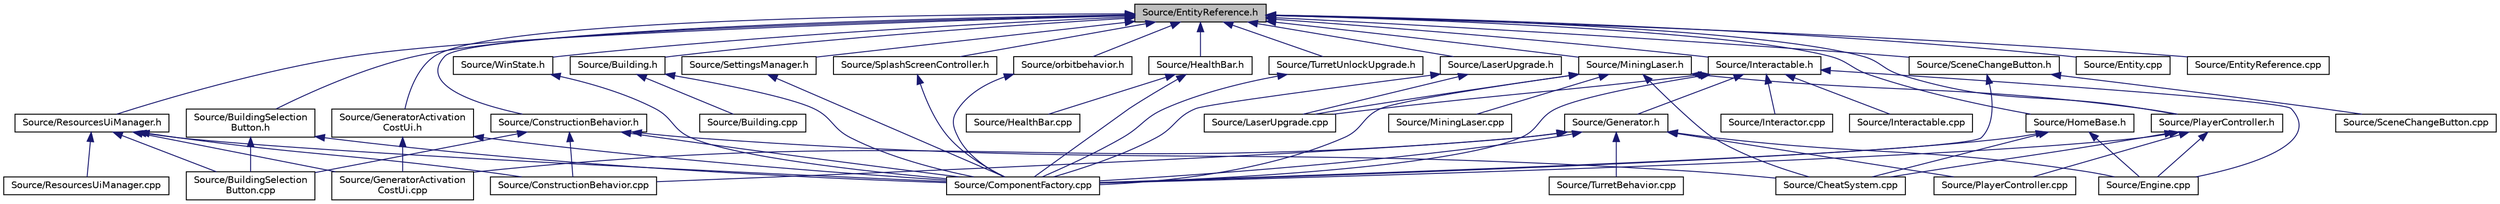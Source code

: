 digraph "Source/EntityReference.h"
{
 // LATEX_PDF_SIZE
  edge [fontname="Helvetica",fontsize="10",labelfontname="Helvetica",labelfontsize="10"];
  node [fontname="Helvetica",fontsize="10",shape=record];
  Node1 [label="Source/EntityReference.h",height=0.2,width=0.4,color="black", fillcolor="grey75", style="filled", fontcolor="black",tooltip="a reference to an Entity in the scene"];
  Node1 -> Node2 [dir="back",color="midnightblue",fontsize="10",style="solid"];
  Node2 [label="Source/Building.h",height=0.2,width=0.4,color="black", fillcolor="white", style="filled",URL="$Building_8h.html",tooltip="Building Component Class."];
  Node2 -> Node3 [dir="back",color="midnightblue",fontsize="10",style="solid"];
  Node3 [label="Source/Building.cpp",height=0.2,width=0.4,color="black", fillcolor="white", style="filled",URL="$Building_8cpp.html",tooltip="Building Component Class."];
  Node2 -> Node4 [dir="back",color="midnightblue",fontsize="10",style="solid"];
  Node4 [label="Source/ComponentFactory.cpp",height=0.2,width=0.4,color="black", fillcolor="white", style="filled",URL="$ComponentFactory_8cpp.html",tooltip="Definitions for the component factory class."];
  Node1 -> Node5 [dir="back",color="midnightblue",fontsize="10",style="solid"];
  Node5 [label="Source/BuildingSelection\lButton.h",height=0.2,width=0.4,color="black", fillcolor="white", style="filled",URL="$BuildingSelectionButton_8h.html",tooltip="button that selects which building the ConstructionManager should place"];
  Node5 -> Node6 [dir="back",color="midnightblue",fontsize="10",style="solid"];
  Node6 [label="Source/BuildingSelection\lButton.cpp",height=0.2,width=0.4,color="black", fillcolor="white", style="filled",URL="$BuildingSelectionButton_8cpp.html",tooltip="button that selects which building the ConstructionManager should place"];
  Node5 -> Node4 [dir="back",color="midnightblue",fontsize="10",style="solid"];
  Node1 -> Node7 [dir="back",color="midnightblue",fontsize="10",style="solid"];
  Node7 [label="Source/ConstructionBehavior.h",height=0.2,width=0.4,color="black", fillcolor="white", style="filled",URL="$ConstructionBehavior_8h.html",tooltip="handles the construction of towers and modification of terrain"];
  Node7 -> Node6 [dir="back",color="midnightblue",fontsize="10",style="solid"];
  Node7 -> Node8 [dir="back",color="midnightblue",fontsize="10",style="solid"];
  Node8 [label="Source/CheatSystem.cpp",height=0.2,width=0.4,color="black", fillcolor="white", style="filled",URL="$CheatSystem_8cpp.html",tooltip="CheatSystem Class definition."];
  Node7 -> Node4 [dir="back",color="midnightblue",fontsize="10",style="solid"];
  Node7 -> Node9 [dir="back",color="midnightblue",fontsize="10",style="solid"];
  Node9 [label="Source/ConstructionBehavior.cpp",height=0.2,width=0.4,color="black", fillcolor="white", style="filled",URL="$ConstructionBehavior_8cpp.html",tooltip="handles the construction of towers and modification of terrain"];
  Node1 -> Node10 [dir="back",color="midnightblue",fontsize="10",style="solid"];
  Node10 [label="Source/Entity.cpp",height=0.2,width=0.4,color="black", fillcolor="white", style="filled",URL="$Entity_8cpp.html",tooltip="Function definitions for the Entity class."];
  Node1 -> Node11 [dir="back",color="midnightblue",fontsize="10",style="solid"];
  Node11 [label="Source/EntityReference.cpp",height=0.2,width=0.4,color="black", fillcolor="white", style="filled",URL="$EntityReference_8cpp.html",tooltip="a reference to an Entity in the scene"];
  Node1 -> Node12 [dir="back",color="midnightblue",fontsize="10",style="solid"];
  Node12 [label="Source/GeneratorActivation\lCostUi.h",height=0.2,width=0.4,color="black", fillcolor="white", style="filled",URL="$GeneratorActivationCostUi_8h.html",tooltip="displays the costs of activating generators"];
  Node12 -> Node4 [dir="back",color="midnightblue",fontsize="10",style="solid"];
  Node12 -> Node13 [dir="back",color="midnightblue",fontsize="10",style="solid"];
  Node13 [label="Source/GeneratorActivation\lCostUi.cpp",height=0.2,width=0.4,color="black", fillcolor="white", style="filled",URL="$GeneratorActivationCostUi_8cpp.html",tooltip="displays the costs of activating generators"];
  Node1 -> Node14 [dir="back",color="midnightblue",fontsize="10",style="solid"];
  Node14 [label="Source/HealthBar.h",height=0.2,width=0.4,color="black", fillcolor="white", style="filled",URL="$HealthBar_8h.html",tooltip="health bar UI that displays offset from an Entity with a Health component"];
  Node14 -> Node4 [dir="back",color="midnightblue",fontsize="10",style="solid"];
  Node14 -> Node15 [dir="back",color="midnightblue",fontsize="10",style="solid"];
  Node15 [label="Source/HealthBar.cpp",height=0.2,width=0.4,color="black", fillcolor="white", style="filled",URL="$HealthBar_8cpp.html",tooltip="health bar UI that displays offset from an Entity with a Health component"];
  Node1 -> Node16 [dir="back",color="midnightblue",fontsize="10",style="solid"];
  Node16 [label="Source/HomeBase.h",height=0.2,width=0.4,color="black", fillcolor="white", style="filled",URL="$HomeBase_8h_source.html",tooltip=" "];
  Node16 -> Node8 [dir="back",color="midnightblue",fontsize="10",style="solid"];
  Node16 -> Node4 [dir="back",color="midnightblue",fontsize="10",style="solid"];
  Node16 -> Node17 [dir="back",color="midnightblue",fontsize="10",style="solid"];
  Node17 [label="Source/Engine.cpp",height=0.2,width=0.4,color="black", fillcolor="white", style="filled",URL="$Engine_8cpp.html",tooltip="Engine class."];
  Node1 -> Node18 [dir="back",color="midnightblue",fontsize="10",style="solid"];
  Node18 [label="Source/Interactable.h",height=0.2,width=0.4,color="black", fillcolor="white", style="filled",URL="$Interactable_8h.html",tooltip="Component which can be interacted with by pressing a button when nearby."];
  Node18 -> Node4 [dir="back",color="midnightblue",fontsize="10",style="solid"];
  Node18 -> Node17 [dir="back",color="midnightblue",fontsize="10",style="solid"];
  Node18 -> Node19 [dir="back",color="midnightblue",fontsize="10",style="solid"];
  Node19 [label="Source/Generator.h",height=0.2,width=0.4,color="black", fillcolor="white", style="filled",URL="$Generator_8h_source.html",tooltip=" "];
  Node19 -> Node4 [dir="back",color="midnightblue",fontsize="10",style="solid"];
  Node19 -> Node9 [dir="back",color="midnightblue",fontsize="10",style="solid"];
  Node19 -> Node17 [dir="back",color="midnightblue",fontsize="10",style="solid"];
  Node19 -> Node13 [dir="back",color="midnightblue",fontsize="10",style="solid"];
  Node19 -> Node20 [dir="back",color="midnightblue",fontsize="10",style="solid"];
  Node20 [label="Source/PlayerController.cpp",height=0.2,width=0.4,color="black", fillcolor="white", style="filled",URL="$PlayerController_8cpp.html",tooltip="PlayerController Behaviour Class."];
  Node19 -> Node21 [dir="back",color="midnightblue",fontsize="10",style="solid"];
  Node21 [label="Source/TurretBehavior.cpp",height=0.2,width=0.4,color="black", fillcolor="white", style="filled",URL="$TurretBehavior_8cpp.html",tooltip="Behavior Compenent for Basic Turret"];
  Node18 -> Node22 [dir="back",color="midnightblue",fontsize="10",style="solid"];
  Node22 [label="Source/Interactable.cpp",height=0.2,width=0.4,color="black", fillcolor="white", style="filled",URL="$Interactable_8cpp.html",tooltip="Component which can be interacted with by pressing a button when nearby."];
  Node18 -> Node23 [dir="back",color="midnightblue",fontsize="10",style="solid"];
  Node23 [label="Source/Interactor.cpp",height=0.2,width=0.4,color="black", fillcolor="white", style="filled",URL="$Interactor_8cpp.html",tooltip="Behavior that can interact with nearby Interactable Components."];
  Node18 -> Node24 [dir="back",color="midnightblue",fontsize="10",style="solid"];
  Node24 [label="Source/LaserUpgrade.cpp",height=0.2,width=0.4,color="black", fillcolor="white", style="filled",URL="$LaserUpgrade_8cpp.html",tooltip="collectable upgrade to the player's MiningLaser"];
  Node1 -> Node25 [dir="back",color="midnightblue",fontsize="10",style="solid"];
  Node25 [label="Source/LaserUpgrade.h",height=0.2,width=0.4,color="black", fillcolor="white", style="filled",URL="$LaserUpgrade_8h.html",tooltip="collectable upgrade to the player's MiningLaser"];
  Node25 -> Node4 [dir="back",color="midnightblue",fontsize="10",style="solid"];
  Node25 -> Node24 [dir="back",color="midnightblue",fontsize="10",style="solid"];
  Node1 -> Node26 [dir="back",color="midnightblue",fontsize="10",style="solid"];
  Node26 [label="Source/MiningLaser.h",height=0.2,width=0.4,color="black", fillcolor="white", style="filled",URL="$MiningLaser_8h.html",tooltip="Digging laser controllable by an entity."];
  Node26 -> Node8 [dir="back",color="midnightblue",fontsize="10",style="solid"];
  Node26 -> Node4 [dir="back",color="midnightblue",fontsize="10",style="solid"];
  Node26 -> Node24 [dir="back",color="midnightblue",fontsize="10",style="solid"];
  Node26 -> Node27 [dir="back",color="midnightblue",fontsize="10",style="solid"];
  Node27 [label="Source/MiningLaser.cpp",height=0.2,width=0.4,color="black", fillcolor="white", style="filled",URL="$MiningLaser_8cpp.html",tooltip="Digging laser controllable by an entity."];
  Node26 -> Node28 [dir="back",color="midnightblue",fontsize="10",style="solid"];
  Node28 [label="Source/PlayerController.h",height=0.2,width=0.4,color="black", fillcolor="white", style="filled",URL="$PlayerController_8h.html",tooltip="PlayerController Behaviour Class."];
  Node28 -> Node8 [dir="back",color="midnightblue",fontsize="10",style="solid"];
  Node28 -> Node4 [dir="back",color="midnightblue",fontsize="10",style="solid"];
  Node28 -> Node17 [dir="back",color="midnightblue",fontsize="10",style="solid"];
  Node28 -> Node20 [dir="back",color="midnightblue",fontsize="10",style="solid"];
  Node1 -> Node29 [dir="back",color="midnightblue",fontsize="10",style="solid"];
  Node29 [label="Source/orbitbehavior.h",height=0.2,width=0.4,color="black", fillcolor="white", style="filled",URL="$orbitbehavior_8h_source.html",tooltip=" "];
  Node29 -> Node4 [dir="back",color="midnightblue",fontsize="10",style="solid"];
  Node1 -> Node28 [dir="back",color="midnightblue",fontsize="10",style="solid"];
  Node1 -> Node30 [dir="back",color="midnightblue",fontsize="10",style="solid"];
  Node30 [label="Source/ResourcesUiManager.h",height=0.2,width=0.4,color="black", fillcolor="white", style="filled",URL="$ResourcesUiManager_8h.html",tooltip="Component that manages the UI for displaying what resources a player currently has."];
  Node30 -> Node6 [dir="back",color="midnightblue",fontsize="10",style="solid"];
  Node30 -> Node4 [dir="back",color="midnightblue",fontsize="10",style="solid"];
  Node30 -> Node9 [dir="back",color="midnightblue",fontsize="10",style="solid"];
  Node30 -> Node13 [dir="back",color="midnightblue",fontsize="10",style="solid"];
  Node30 -> Node31 [dir="back",color="midnightblue",fontsize="10",style="solid"];
  Node31 [label="Source/ResourcesUiManager.cpp",height=0.2,width=0.4,color="black", fillcolor="white", style="filled",URL="$ResourcesUiManager_8cpp.html",tooltip="Component that manages the UI for displaying what resources a player currently has."];
  Node1 -> Node32 [dir="back",color="midnightblue",fontsize="10",style="solid"];
  Node32 [label="Source/SceneChangeButton.h",height=0.2,width=0.4,color="black", fillcolor="white", style="filled",URL="$SceneChangeButton_8h.html",tooltip="Component that changes the scene when clicked."];
  Node32 -> Node4 [dir="back",color="midnightblue",fontsize="10",style="solid"];
  Node32 -> Node33 [dir="back",color="midnightblue",fontsize="10",style="solid"];
  Node33 [label="Source/SceneChangeButton.cpp",height=0.2,width=0.4,color="black", fillcolor="white", style="filled",URL="$SceneChangeButton_8cpp.html",tooltip="Component that changes the scene when clicked."];
  Node1 -> Node34 [dir="back",color="midnightblue",fontsize="10",style="solid"];
  Node34 [label="Source/SettingsManager.h",height=0.2,width=0.4,color="black", fillcolor="white", style="filled",URL="$SettingsManager_8h.html",tooltip="Settings Manager Class."];
  Node34 -> Node4 [dir="back",color="midnightblue",fontsize="10",style="solid"];
  Node1 -> Node35 [dir="back",color="midnightblue",fontsize="10",style="solid"];
  Node35 [label="Source/SplashScreenController.h",height=0.2,width=0.4,color="black", fillcolor="white", style="filled",URL="$SplashScreenController_8h_source.html",tooltip=" "];
  Node35 -> Node4 [dir="back",color="midnightblue",fontsize="10",style="solid"];
  Node1 -> Node36 [dir="back",color="midnightblue",fontsize="10",style="solid"];
  Node36 [label="Source/TurretUnlockUpgrade.h",height=0.2,width=0.4,color="black", fillcolor="white", style="filled",URL="$TurretUnlockUpgrade_8h.html",tooltip="collectable upgrade which unlocks a turret"];
  Node36 -> Node4 [dir="back",color="midnightblue",fontsize="10",style="solid"];
  Node1 -> Node37 [dir="back",color="midnightblue",fontsize="10",style="solid"];
  Node37 [label="Source/WinState.h",height=0.2,width=0.4,color="black", fillcolor="white", style="filled",URL="$WinState_8h_source.html",tooltip=" "];
  Node37 -> Node4 [dir="back",color="midnightblue",fontsize="10",style="solid"];
}
